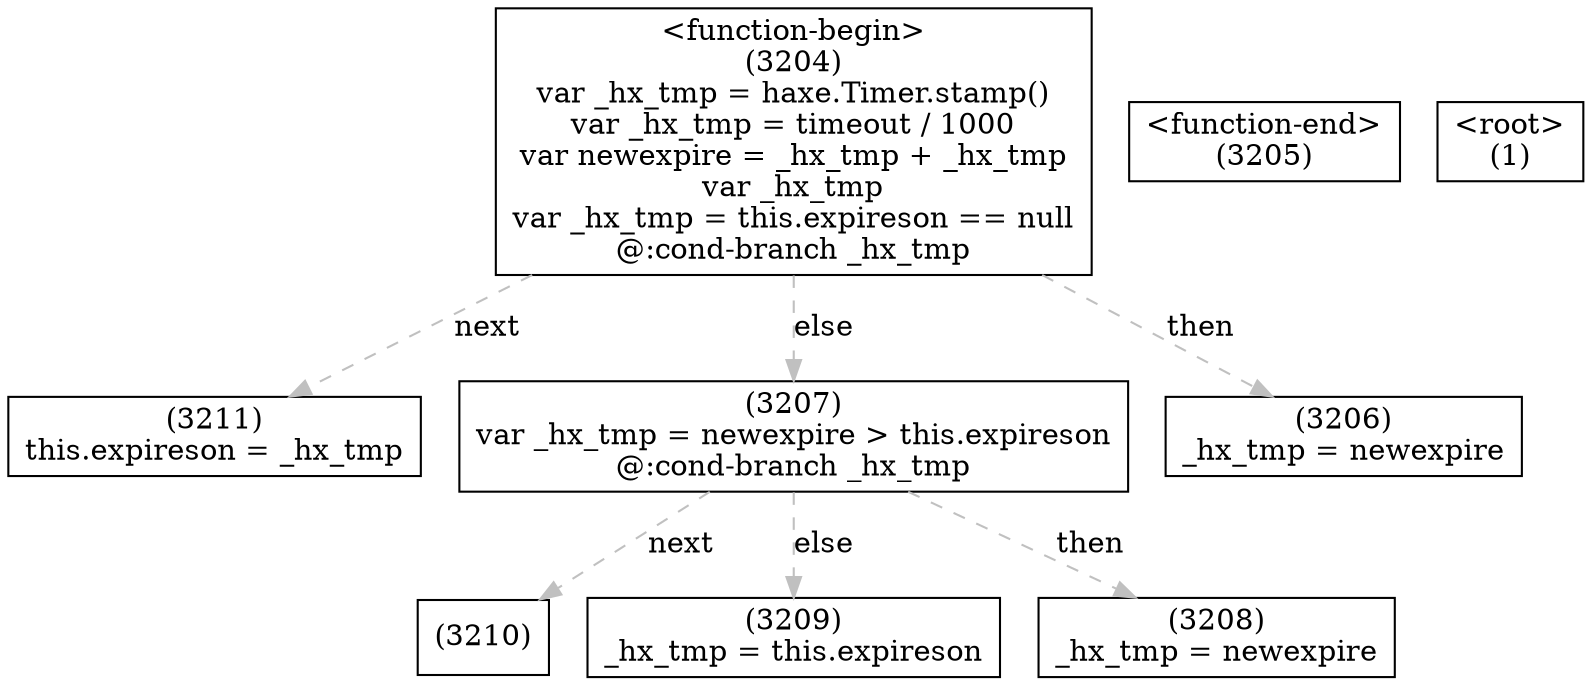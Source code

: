 digraph graphname {
n3211 [shape=box,label="(3211)\nthis.expireson = _hx_tmp"];
n3210 [shape=box,label="(3210)"];
n3209 [shape=box,label="(3209)\n_hx_tmp = this.expireson"];
n3208 [shape=box,label="(3208)\n_hx_tmp = newexpire"];
n3207 [shape=box,label="(3207)\nvar _hx_tmp = newexpire > this.expireson\n@:cond-branch _hx_tmp"];
n3207 -> n3208[style="dashed",color="gray",label="then"];
n3207 -> n3209[style="dashed",color="gray",label="else"];
n3207 -> n3210[style="dashed",color="gray",label="next"];
n3206 [shape=box,label="(3206)\n_hx_tmp = newexpire"];
n3205 [shape=box,label="<function-end>
(3205)"];
n3204 [shape=box,label="<function-begin>
(3204)\nvar _hx_tmp = haxe.Timer.stamp()\nvar _hx_tmp = timeout / 1000\nvar newexpire = _hx_tmp + _hx_tmp\nvar _hx_tmp\nvar _hx_tmp = this.expireson == null\n@:cond-branch _hx_tmp"];
n3204 -> n3206[style="dashed",color="gray",label="then"];
n3204 -> n3207[style="dashed",color="gray",label="else"];
n3204 -> n3211[style="dashed",color="gray",label="next"];
n1 [shape=box,label="<root>
(1)"];
}
